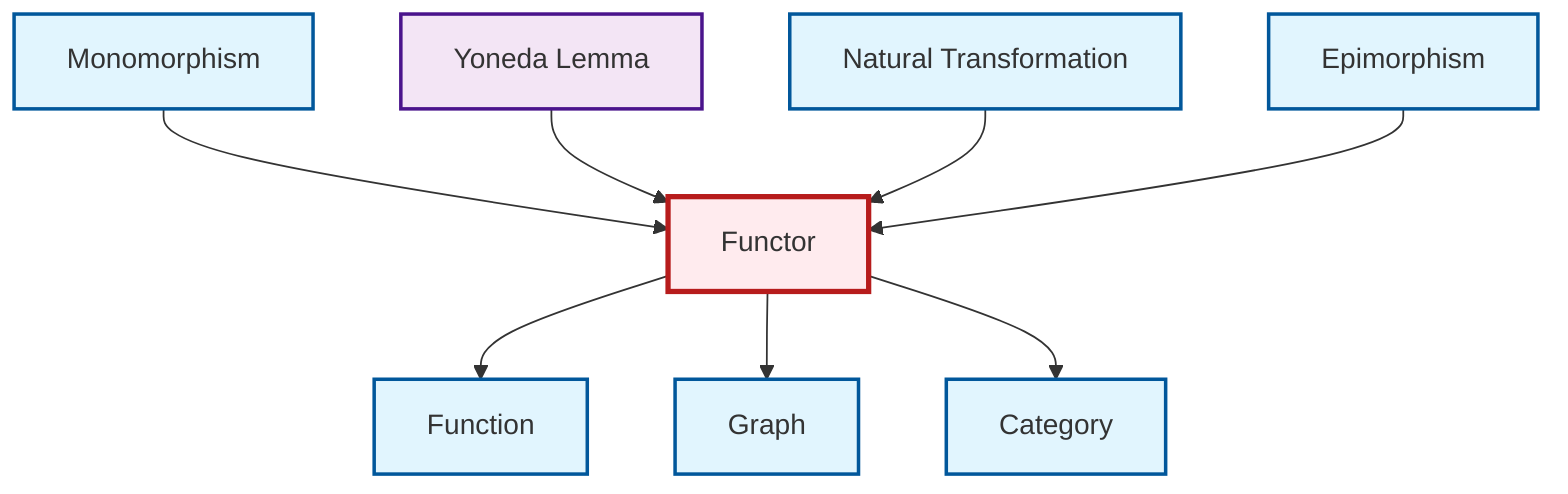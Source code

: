 graph TD
    classDef definition fill:#e1f5fe,stroke:#01579b,stroke-width:2px
    classDef theorem fill:#f3e5f5,stroke:#4a148c,stroke-width:2px
    classDef axiom fill:#fff3e0,stroke:#e65100,stroke-width:2px
    classDef example fill:#e8f5e9,stroke:#1b5e20,stroke-width:2px
    classDef current fill:#ffebee,stroke:#b71c1c,stroke-width:3px
    def-epimorphism["Epimorphism"]:::definition
    def-functor["Functor"]:::definition
    def-function["Function"]:::definition
    thm-yoneda["Yoneda Lemma"]:::theorem
    def-monomorphism["Monomorphism"]:::definition
    def-category["Category"]:::definition
    def-natural-transformation["Natural Transformation"]:::definition
    def-graph["Graph"]:::definition
    def-monomorphism --> def-functor
    thm-yoneda --> def-functor
    def-natural-transformation --> def-functor
    def-functor --> def-function
    def-epimorphism --> def-functor
    def-functor --> def-graph
    def-functor --> def-category
    class def-functor current